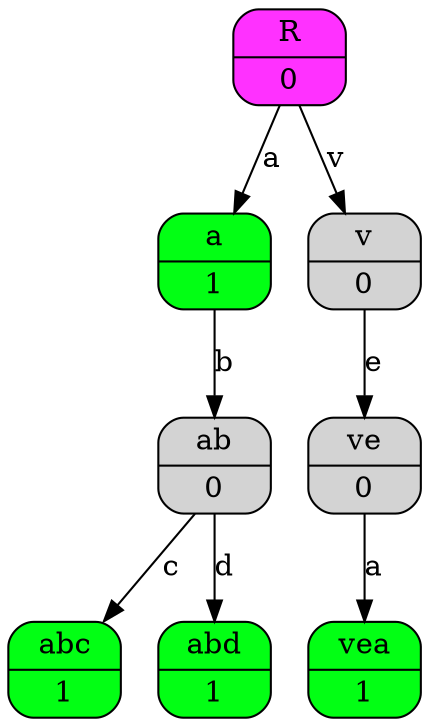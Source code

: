 digraph ll {
	node [shape=Mrecord];
	R[style=filled, fillcolor="#ff31ff", label="{ <data> R | <ew> 0 }"];
	a[style=filled, fillcolor="#02ff14", label="{ <data> a | <ew> 1 }"];
	ab[style=filled, fillcolor="", label="{ <data> ab | <ew> 0 }"];
	abc[style=filled, fillcolor="#02ff14", label="{ <data> abc | <ew> 1 }"];
	abd[style=filled, fillcolor="#02ff14", label="{ <data> abd | <ew> 1 }"];
	v[style=filled, fillcolor="", label="{ <data> v | <ew> 0 }"];
	ve[style=filled, fillcolor="", label="{ <data> ve | <ew> 0 }"];
	vea[style=filled, fillcolor="#02ff14", label="{ <data> vea | <ew> 1 }"];

	R:ew:c -> a [label=a];
	R:ew:c -> v [label=v];
	a:ew:c -> ab [label=b];
	v:ew:c -> ve [label=e];
	ab:ew:c -> abc [label=c];
	ab:ew:c -> abd [label=d];
	ve:ew:c -> vea [label=a];
}